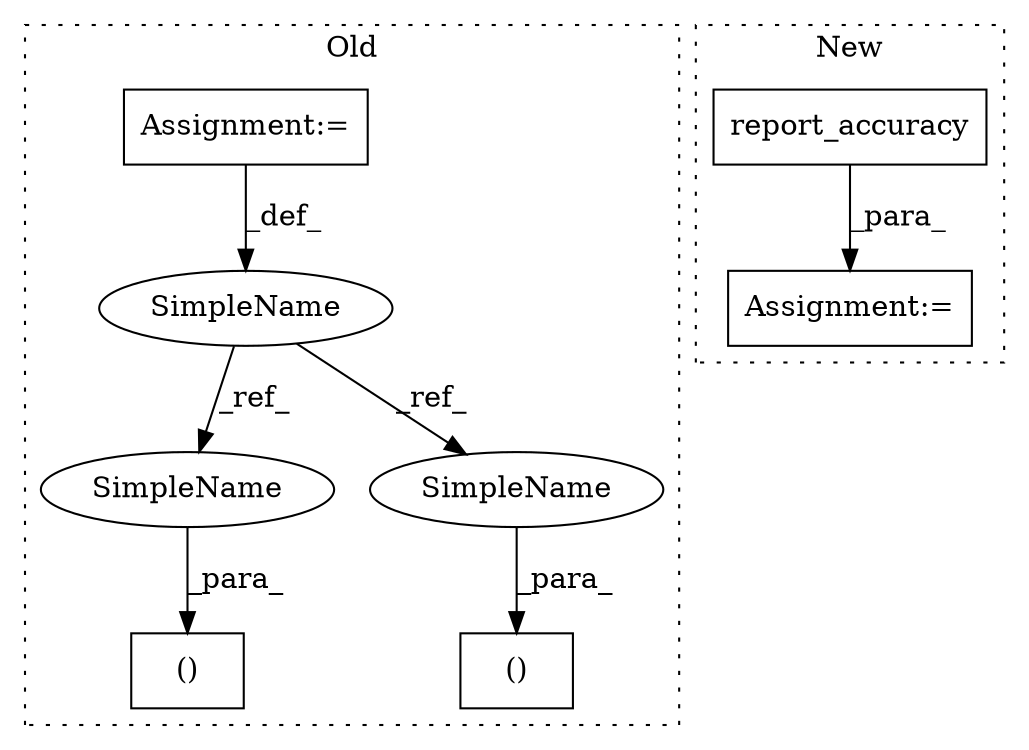 digraph G {
subgraph cluster0 {
1 [label="()" a="106" s="14439" l="37" shape="box"];
3 [label="Assignment:=" a="7" s="13397" l="12" shape="box"];
5 [label="()" a="106" s="15144" l="37" shape="box"];
6 [label="SimpleName" a="42" s="13397" l="12" shape="ellipse"];
7 [label="SimpleName" a="42" s="14464" l="12" shape="ellipse"];
8 [label="SimpleName" a="42" s="15169" l="12" shape="ellipse"];
label = "Old";
style="dotted";
}
subgraph cluster1 {
2 [label="report_accuracy" a="32" s="14555,14581" l="16,1" shape="box"];
4 [label="Assignment:=" a="7" s="14554" l="1" shape="box"];
label = "New";
style="dotted";
}
2 -> 4 [label="_para_"];
3 -> 6 [label="_def_"];
6 -> 8 [label="_ref_"];
6 -> 7 [label="_ref_"];
7 -> 1 [label="_para_"];
8 -> 5 [label="_para_"];
}